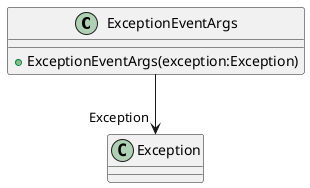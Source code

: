 @startuml
class ExceptionEventArgs {
    + ExceptionEventArgs(exception:Exception)
}
ExceptionEventArgs --> "Exception" Exception
@enduml
